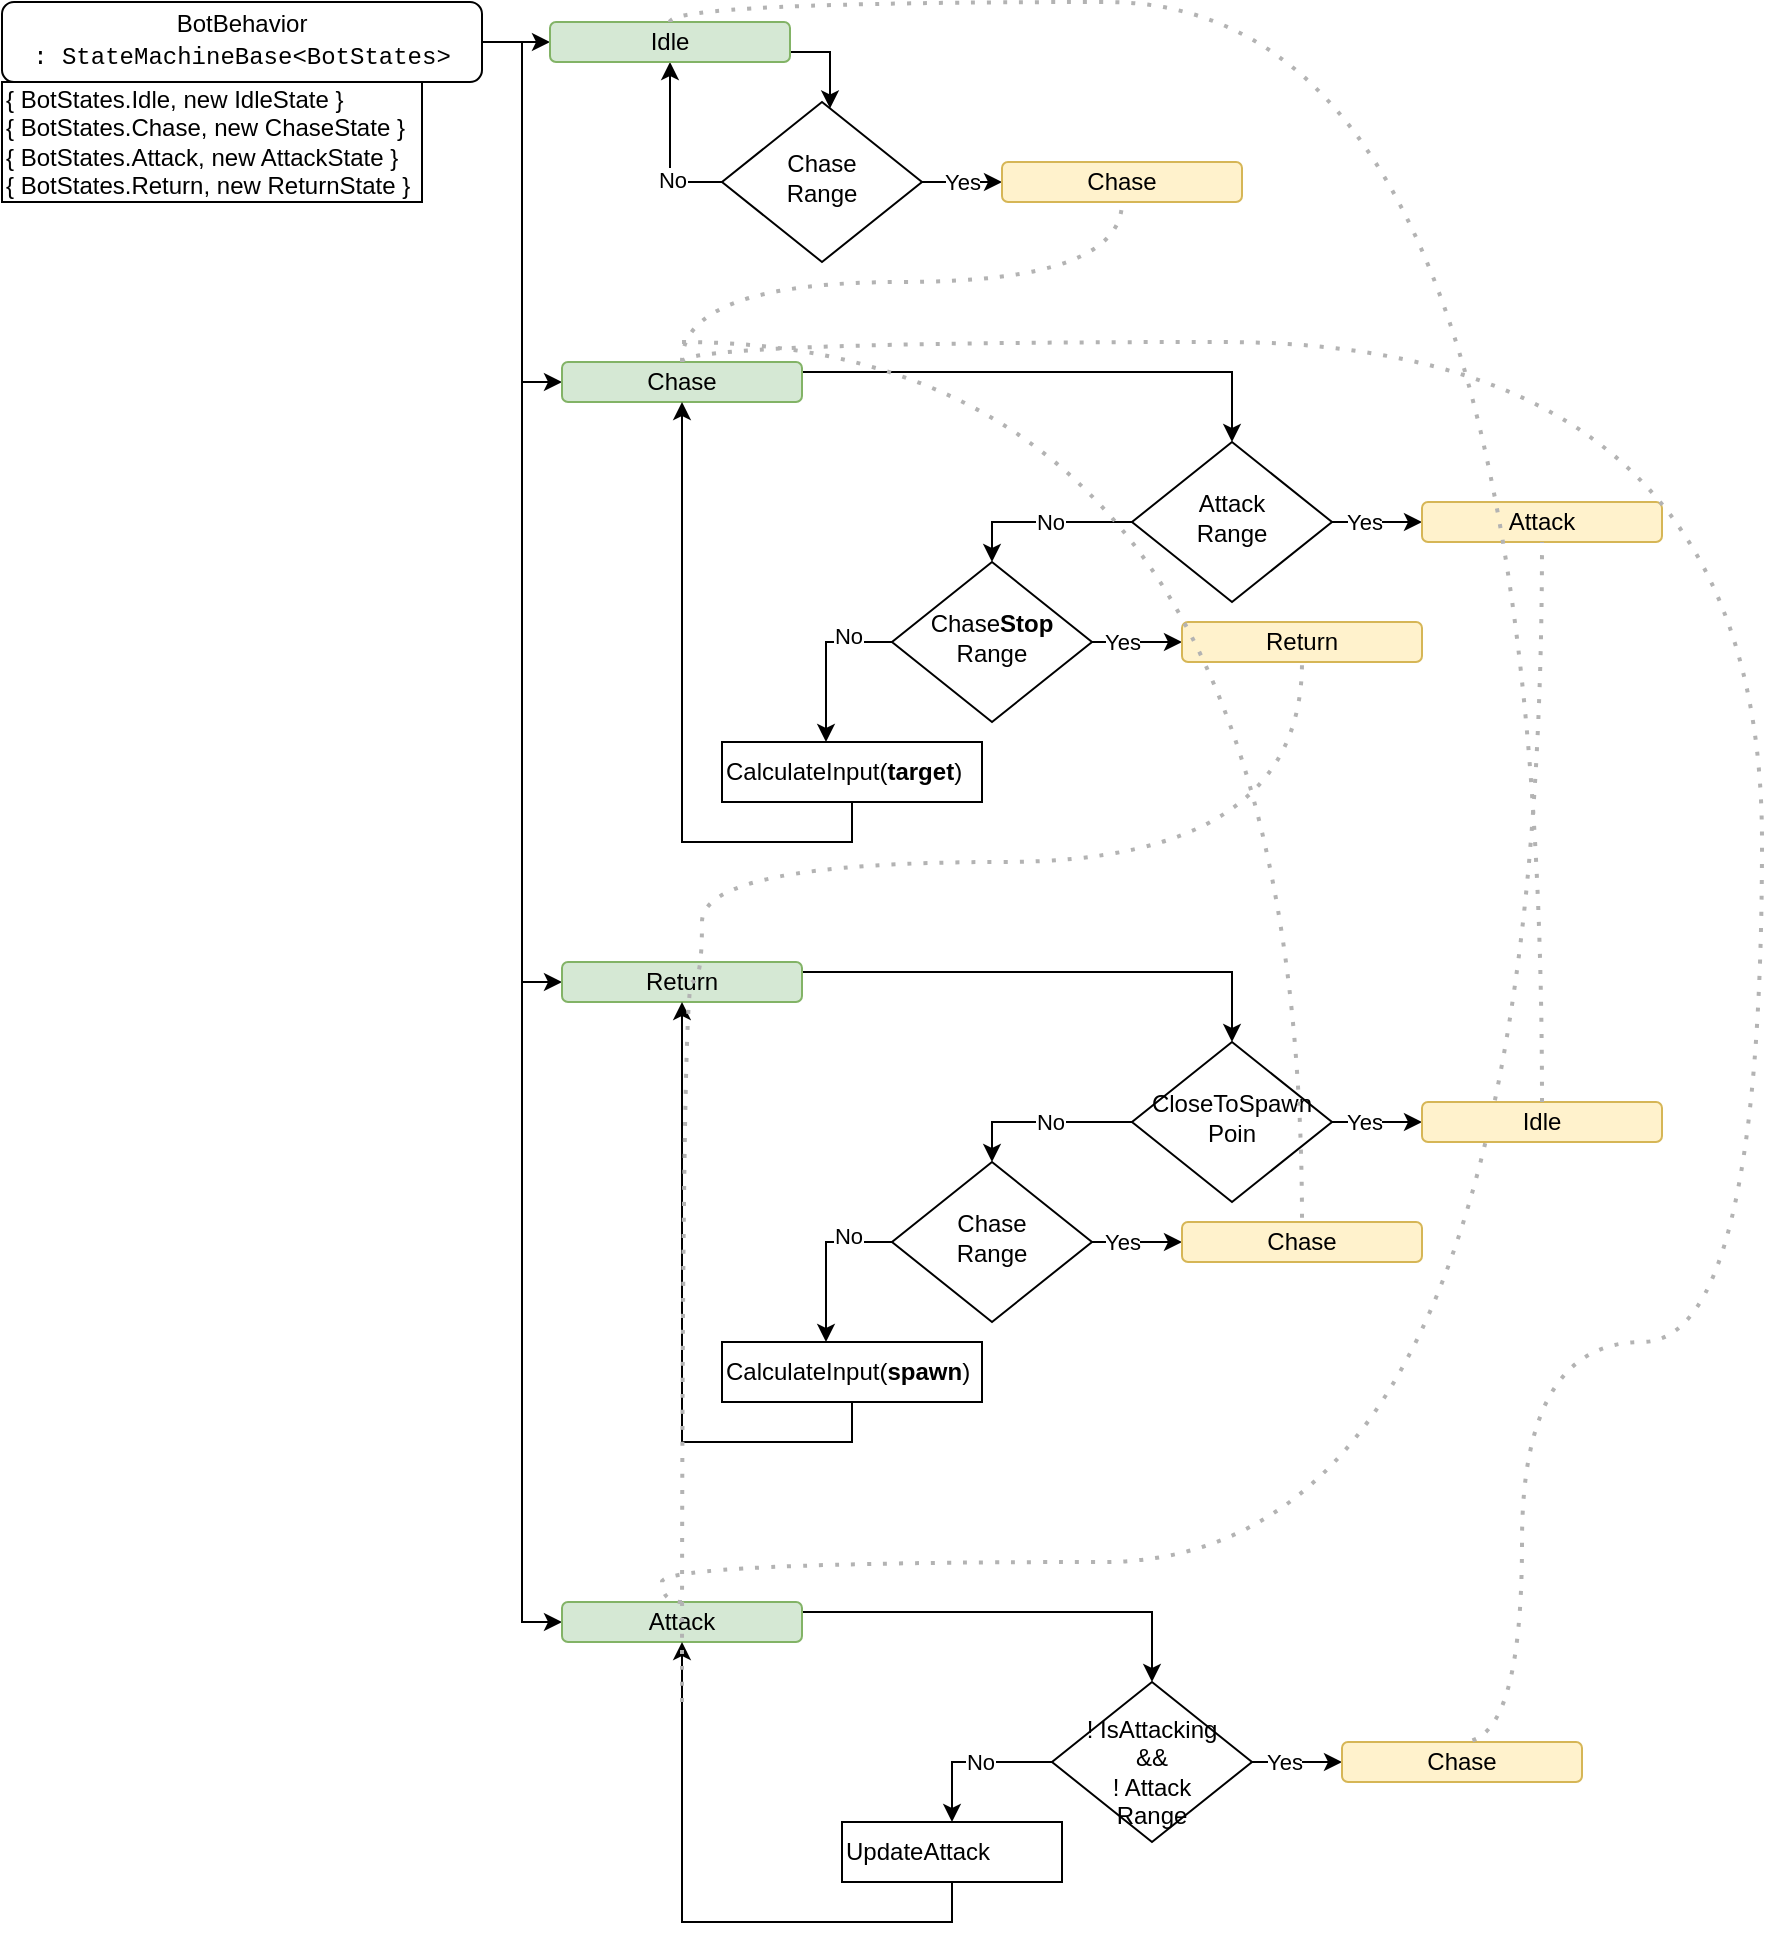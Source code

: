 <mxfile version="24.6.4" type="device">
  <diagram id="C5RBs43oDa-KdzZeNtuy" name="Page-1">
    <mxGraphModel dx="1405" dy="808" grid="1" gridSize="10" guides="1" tooltips="1" connect="1" arrows="1" fold="1" page="1" pageScale="1" pageWidth="827" pageHeight="1169" math="0" shadow="0">
      <root>
        <mxCell id="WIyWlLk6GJQsqaUBKTNV-0" />
        <mxCell id="WIyWlLk6GJQsqaUBKTNV-1" parent="WIyWlLk6GJQsqaUBKTNV-0" />
        <mxCell id="lwHccidv2fWYTVkOevZk-1" value="" style="edgeStyle=orthogonalEdgeStyle;rounded=0;orthogonalLoop=1;jettySize=auto;html=1;" edge="1" parent="WIyWlLk6GJQsqaUBKTNV-1" source="WIyWlLk6GJQsqaUBKTNV-3" target="lwHccidv2fWYTVkOevZk-0">
          <mxGeometry relative="1" as="geometry" />
        </mxCell>
        <mxCell id="lwHccidv2fWYTVkOevZk-28" style="edgeStyle=orthogonalEdgeStyle;rounded=0;orthogonalLoop=1;jettySize=auto;html=1;entryX=0;entryY=0.5;entryDx=0;entryDy=0;" edge="1" parent="WIyWlLk6GJQsqaUBKTNV-1" source="WIyWlLk6GJQsqaUBKTNV-3" target="lwHccidv2fWYTVkOevZk-19">
          <mxGeometry relative="1" as="geometry" />
        </mxCell>
        <mxCell id="lwHccidv2fWYTVkOevZk-54" style="edgeStyle=orthogonalEdgeStyle;rounded=0;orthogonalLoop=1;jettySize=auto;html=1;entryX=0;entryY=0.5;entryDx=0;entryDy=0;" edge="1" parent="WIyWlLk6GJQsqaUBKTNV-1" source="WIyWlLk6GJQsqaUBKTNV-3" target="lwHccidv2fWYTVkOevZk-39">
          <mxGeometry relative="1" as="geometry" />
        </mxCell>
        <mxCell id="lwHccidv2fWYTVkOevZk-77" style="edgeStyle=orthogonalEdgeStyle;rounded=0;orthogonalLoop=1;jettySize=auto;html=1;entryX=0;entryY=0.5;entryDx=0;entryDy=0;" edge="1" parent="WIyWlLk6GJQsqaUBKTNV-1" source="WIyWlLk6GJQsqaUBKTNV-3" target="lwHccidv2fWYTVkOevZk-60">
          <mxGeometry relative="1" as="geometry" />
        </mxCell>
        <mxCell id="WIyWlLk6GJQsqaUBKTNV-3" value="BotBehavior&lt;br&gt;&lt;div style=&quot;font-family: Menlo, Monaco, &amp;quot;Courier New&amp;quot;, monospace; line-height: 18px; white-space: pre;&quot;&gt;: StateMachineBase&amp;lt;BotStates&amp;gt;&lt;/div&gt;" style="rounded=1;whiteSpace=wrap;html=1;fontSize=12;glass=0;strokeWidth=1;shadow=0;" parent="WIyWlLk6GJQsqaUBKTNV-1" vertex="1">
          <mxGeometry x="20" y="30" width="240" height="40" as="geometry" />
        </mxCell>
        <mxCell id="lwHccidv2fWYTVkOevZk-6" style="edgeStyle=orthogonalEdgeStyle;rounded=0;orthogonalLoop=1;jettySize=auto;html=1;entryX=0.5;entryY=1;entryDx=0;entryDy=0;exitX=0;exitY=0.5;exitDx=0;exitDy=0;" edge="1" parent="WIyWlLk6GJQsqaUBKTNV-1" source="WIyWlLk6GJQsqaUBKTNV-6" target="lwHccidv2fWYTVkOevZk-0">
          <mxGeometry relative="1" as="geometry" />
        </mxCell>
        <mxCell id="lwHccidv2fWYTVkOevZk-7" value="No" style="edgeLabel;html=1;align=center;verticalAlign=middle;resizable=0;points=[];" vertex="1" connectable="0" parent="lwHccidv2fWYTVkOevZk-6">
          <mxGeometry x="-0.415" y="-1" relative="1" as="geometry">
            <mxPoint as="offset" />
          </mxGeometry>
        </mxCell>
        <mxCell id="lwHccidv2fWYTVkOevZk-9" value="Yes" style="edgeStyle=orthogonalEdgeStyle;rounded=0;orthogonalLoop=1;jettySize=auto;html=1;entryX=0;entryY=0.5;entryDx=0;entryDy=0;" edge="1" parent="WIyWlLk6GJQsqaUBKTNV-1" source="WIyWlLk6GJQsqaUBKTNV-6" target="lwHccidv2fWYTVkOevZk-8">
          <mxGeometry relative="1" as="geometry" />
        </mxCell>
        <mxCell id="WIyWlLk6GJQsqaUBKTNV-6" value="Chase&lt;div&gt;Range&lt;/div&gt;" style="rhombus;whiteSpace=wrap;html=1;shadow=0;fontFamily=Helvetica;fontSize=12;align=center;strokeWidth=1;spacing=6;spacingTop=-4;" parent="WIyWlLk6GJQsqaUBKTNV-1" vertex="1">
          <mxGeometry x="380" y="80" width="100" height="80" as="geometry" />
        </mxCell>
        <mxCell id="lwHccidv2fWYTVkOevZk-5" style="edgeStyle=orthogonalEdgeStyle;rounded=0;orthogonalLoop=1;jettySize=auto;html=1;exitX=1;exitY=0.75;exitDx=0;exitDy=0;" edge="1" parent="WIyWlLk6GJQsqaUBKTNV-1" source="lwHccidv2fWYTVkOevZk-0" target="WIyWlLk6GJQsqaUBKTNV-6">
          <mxGeometry relative="1" as="geometry">
            <Array as="points">
              <mxPoint x="434" y="55" />
            </Array>
          </mxGeometry>
        </mxCell>
        <mxCell id="lwHccidv2fWYTVkOevZk-0" value="&lt;div&gt;Idle&lt;/div&gt;" style="rounded=1;whiteSpace=wrap;html=1;glass=0;strokeWidth=1;shadow=0;fillColor=#d5e8d4;strokeColor=#82b366;" vertex="1" parent="WIyWlLk6GJQsqaUBKTNV-1">
          <mxGeometry x="294" y="40" width="120" height="20" as="geometry" />
        </mxCell>
        <mxCell id="lwHccidv2fWYTVkOevZk-2" value="&lt;div&gt;{ BotStates.Idle, new IdleState }&lt;/div&gt;&lt;div&gt;{ BotStates.Chase, new ChaseState }&lt;/div&gt;&lt;div&gt;{ BotStates.Attack, new AttackState }&lt;/div&gt;&lt;div style=&quot;&quot;&gt;{ BotStates.Return, new ReturnState }&lt;/div&gt;" style="rounded=0;whiteSpace=wrap;html=1;align=left;" vertex="1" parent="WIyWlLk6GJQsqaUBKTNV-1">
          <mxGeometry x="20" y="70" width="210" height="60" as="geometry" />
        </mxCell>
        <mxCell id="lwHccidv2fWYTVkOevZk-8" value="&lt;div&gt;Chase&lt;/div&gt;" style="rounded=1;whiteSpace=wrap;html=1;glass=0;strokeWidth=1;shadow=0;fillColor=#fff2cc;strokeColor=#d6b656;" vertex="1" parent="WIyWlLk6GJQsqaUBKTNV-1">
          <mxGeometry x="520" y="110" width="120" height="20" as="geometry" />
        </mxCell>
        <mxCell id="lwHccidv2fWYTVkOevZk-18" style="edgeStyle=orthogonalEdgeStyle;rounded=0;orthogonalLoop=1;jettySize=auto;html=1;entryX=0.5;entryY=0;entryDx=0;entryDy=0;exitX=1;exitY=0.25;exitDx=0;exitDy=0;" edge="1" parent="WIyWlLk6GJQsqaUBKTNV-1" source="lwHccidv2fWYTVkOevZk-19" target="lwHccidv2fWYTVkOevZk-22">
          <mxGeometry relative="1" as="geometry" />
        </mxCell>
        <mxCell id="lwHccidv2fWYTVkOevZk-19" value="&lt;div&gt;Chase&lt;/div&gt;" style="rounded=1;whiteSpace=wrap;html=1;glass=0;strokeWidth=1;shadow=0;fillColor=#d5e8d4;strokeColor=#82b366;" vertex="1" parent="WIyWlLk6GJQsqaUBKTNV-1">
          <mxGeometry x="300" y="210" width="120" height="20" as="geometry" />
        </mxCell>
        <mxCell id="lwHccidv2fWYTVkOevZk-20" value="" style="edgeStyle=orthogonalEdgeStyle;rounded=0;orthogonalLoop=1;jettySize=auto;html=1;exitX=0;exitY=0.5;exitDx=0;exitDy=0;entryX=0.5;entryY=0;entryDx=0;entryDy=0;" edge="1" parent="WIyWlLk6GJQsqaUBKTNV-1" source="lwHccidv2fWYTVkOevZk-22" target="lwHccidv2fWYTVkOevZk-24">
          <mxGeometry relative="1" as="geometry">
            <mxPoint x="565" y="290" as="sourcePoint" />
          </mxGeometry>
        </mxCell>
        <mxCell id="lwHccidv2fWYTVkOevZk-21" value="No" style="edgeLabel;html=1;align=center;verticalAlign=middle;resizable=0;points=[];" vertex="1" connectable="0" parent="lwHccidv2fWYTVkOevZk-20">
          <mxGeometry x="-0.086" relative="1" as="geometry">
            <mxPoint as="offset" />
          </mxGeometry>
        </mxCell>
        <mxCell id="lwHccidv2fWYTVkOevZk-30" style="edgeStyle=orthogonalEdgeStyle;rounded=0;orthogonalLoop=1;jettySize=auto;html=1;" edge="1" parent="WIyWlLk6GJQsqaUBKTNV-1" source="lwHccidv2fWYTVkOevZk-22" target="lwHccidv2fWYTVkOevZk-31">
          <mxGeometry relative="1" as="geometry">
            <mxPoint x="750" y="290" as="targetPoint" />
          </mxGeometry>
        </mxCell>
        <mxCell id="lwHccidv2fWYTVkOevZk-35" value="Yes" style="edgeLabel;html=1;align=center;verticalAlign=middle;resizable=0;points=[];" vertex="1" connectable="0" parent="lwHccidv2fWYTVkOevZk-30">
          <mxGeometry x="-0.289" relative="1" as="geometry">
            <mxPoint as="offset" />
          </mxGeometry>
        </mxCell>
        <mxCell id="lwHccidv2fWYTVkOevZk-22" value="Attack&lt;div&gt;Range&lt;/div&gt;" style="rhombus;whiteSpace=wrap;html=1;shadow=0;fontFamily=Helvetica;fontSize=12;align=center;strokeWidth=1;spacing=6;spacingTop=-4;" vertex="1" parent="WIyWlLk6GJQsqaUBKTNV-1">
          <mxGeometry x="585" y="250" width="100" height="80" as="geometry" />
        </mxCell>
        <mxCell id="lwHccidv2fWYTVkOevZk-23" style="edgeStyle=orthogonalEdgeStyle;rounded=0;orthogonalLoop=1;jettySize=auto;html=1;exitX=0;exitY=0.5;exitDx=0;exitDy=0;entryX=0.4;entryY=0;entryDx=0;entryDy=0;entryPerimeter=0;" edge="1" parent="WIyWlLk6GJQsqaUBKTNV-1" source="lwHccidv2fWYTVkOevZk-24" target="lwHccidv2fWYTVkOevZk-25">
          <mxGeometry relative="1" as="geometry">
            <mxPoint x="420" y="370" as="targetPoint" />
          </mxGeometry>
        </mxCell>
        <mxCell id="lwHccidv2fWYTVkOevZk-34" value="No" style="edgeLabel;html=1;align=center;verticalAlign=middle;resizable=0;points=[];" vertex="1" connectable="0" parent="lwHccidv2fWYTVkOevZk-23">
          <mxGeometry x="-0.472" y="-3" relative="1" as="geometry">
            <mxPoint as="offset" />
          </mxGeometry>
        </mxCell>
        <mxCell id="lwHccidv2fWYTVkOevZk-33" style="edgeStyle=orthogonalEdgeStyle;rounded=0;orthogonalLoop=1;jettySize=auto;html=1;entryX=0;entryY=0.5;entryDx=0;entryDy=0;" edge="1" parent="WIyWlLk6GJQsqaUBKTNV-1" source="lwHccidv2fWYTVkOevZk-24" target="lwHccidv2fWYTVkOevZk-32">
          <mxGeometry relative="1" as="geometry" />
        </mxCell>
        <mxCell id="lwHccidv2fWYTVkOevZk-37" value="Yes" style="edgeLabel;html=1;align=center;verticalAlign=middle;resizable=0;points=[];" vertex="1" connectable="0" parent="lwHccidv2fWYTVkOevZk-33">
          <mxGeometry x="-0.333" relative="1" as="geometry">
            <mxPoint as="offset" />
          </mxGeometry>
        </mxCell>
        <mxCell id="lwHccidv2fWYTVkOevZk-24" value="Chase&lt;b&gt;Stop&lt;/b&gt;&lt;br&gt;Range" style="rhombus;whiteSpace=wrap;html=1;shadow=0;fontFamily=Helvetica;fontSize=12;align=center;strokeWidth=1;spacing=6;spacingTop=-4;" vertex="1" parent="WIyWlLk6GJQsqaUBKTNV-1">
          <mxGeometry x="465" y="310" width="100" height="80" as="geometry" />
        </mxCell>
        <mxCell id="lwHccidv2fWYTVkOevZk-29" style="edgeStyle=orthogonalEdgeStyle;rounded=0;orthogonalLoop=1;jettySize=auto;html=1;entryX=0.5;entryY=1;entryDx=0;entryDy=0;exitX=0.5;exitY=1;exitDx=0;exitDy=0;" edge="1" parent="WIyWlLk6GJQsqaUBKTNV-1" source="lwHccidv2fWYTVkOevZk-25" target="lwHccidv2fWYTVkOevZk-19">
          <mxGeometry relative="1" as="geometry" />
        </mxCell>
        <mxCell id="lwHccidv2fWYTVkOevZk-25" value="&lt;div&gt;CalculateInput(&lt;b&gt;target&lt;/b&gt;)&lt;/div&gt;" style="rounded=0;whiteSpace=wrap;html=1;align=left;" vertex="1" parent="WIyWlLk6GJQsqaUBKTNV-1">
          <mxGeometry x="380" y="400" width="130" height="30" as="geometry" />
        </mxCell>
        <mxCell id="lwHccidv2fWYTVkOevZk-26" value="" style="endArrow=none;dashed=1;html=1;dashPattern=1 3;strokeWidth=2;rounded=0;entryX=0.5;entryY=1;entryDx=0;entryDy=0;exitX=0.5;exitY=0;exitDx=0;exitDy=0;strokeColor=#B3B3B3;edgeStyle=orthogonalEdgeStyle;curved=1;" edge="1" parent="WIyWlLk6GJQsqaUBKTNV-1" source="lwHccidv2fWYTVkOevZk-19" target="lwHccidv2fWYTVkOevZk-8">
          <mxGeometry width="50" height="50" relative="1" as="geometry">
            <mxPoint x="540" y="350" as="sourcePoint" />
            <mxPoint x="590" y="300" as="targetPoint" />
          </mxGeometry>
        </mxCell>
        <mxCell id="lwHccidv2fWYTVkOevZk-31" value="Attack" style="rounded=1;whiteSpace=wrap;html=1;fillColor=#fff2cc;strokeColor=#d6b656;" vertex="1" parent="WIyWlLk6GJQsqaUBKTNV-1">
          <mxGeometry x="730" y="280" width="120" height="20" as="geometry" />
        </mxCell>
        <mxCell id="lwHccidv2fWYTVkOevZk-32" value="Return" style="rounded=1;whiteSpace=wrap;html=1;fillColor=#fff2cc;strokeColor=#d6b656;" vertex="1" parent="WIyWlLk6GJQsqaUBKTNV-1">
          <mxGeometry x="610" y="340" width="120" height="20" as="geometry" />
        </mxCell>
        <mxCell id="lwHccidv2fWYTVkOevZk-38" style="edgeStyle=orthogonalEdgeStyle;rounded=0;orthogonalLoop=1;jettySize=auto;html=1;entryX=0.5;entryY=0;entryDx=0;entryDy=0;exitX=1;exitY=0.25;exitDx=0;exitDy=0;" edge="1" source="lwHccidv2fWYTVkOevZk-39" target="lwHccidv2fWYTVkOevZk-44" parent="WIyWlLk6GJQsqaUBKTNV-1">
          <mxGeometry relative="1" as="geometry" />
        </mxCell>
        <mxCell id="lwHccidv2fWYTVkOevZk-39" value="&lt;div&gt;Attack&lt;/div&gt;" style="rounded=1;whiteSpace=wrap;html=1;glass=0;strokeWidth=1;shadow=0;fillColor=#d5e8d4;strokeColor=#82b366;" vertex="1" parent="WIyWlLk6GJQsqaUBKTNV-1">
          <mxGeometry x="300" y="830" width="120" height="20" as="geometry" />
        </mxCell>
        <mxCell id="lwHccidv2fWYTVkOevZk-40" value="" style="edgeStyle=orthogonalEdgeStyle;rounded=0;orthogonalLoop=1;jettySize=auto;html=1;exitX=0;exitY=0.5;exitDx=0;exitDy=0;entryX=0.5;entryY=0;entryDx=0;entryDy=0;" edge="1" source="lwHccidv2fWYTVkOevZk-44" target="lwHccidv2fWYTVkOevZk-57" parent="WIyWlLk6GJQsqaUBKTNV-1">
          <mxGeometry relative="1" as="geometry">
            <mxPoint x="525" y="910" as="sourcePoint" />
          </mxGeometry>
        </mxCell>
        <mxCell id="lwHccidv2fWYTVkOevZk-41" value="No" style="edgeLabel;html=1;align=center;verticalAlign=middle;resizable=0;points=[];" vertex="1" connectable="0" parent="lwHccidv2fWYTVkOevZk-40">
          <mxGeometry x="-0.086" relative="1" as="geometry">
            <mxPoint as="offset" />
          </mxGeometry>
        </mxCell>
        <mxCell id="lwHccidv2fWYTVkOevZk-42" style="edgeStyle=orthogonalEdgeStyle;rounded=0;orthogonalLoop=1;jettySize=auto;html=1;" edge="1" source="lwHccidv2fWYTVkOevZk-44" target="lwHccidv2fWYTVkOevZk-53" parent="WIyWlLk6GJQsqaUBKTNV-1">
          <mxGeometry relative="1" as="geometry">
            <mxPoint x="690" y="910" as="targetPoint" />
          </mxGeometry>
        </mxCell>
        <mxCell id="lwHccidv2fWYTVkOevZk-43" value="Yes" style="edgeLabel;html=1;align=center;verticalAlign=middle;resizable=0;points=[];" vertex="1" connectable="0" parent="lwHccidv2fWYTVkOevZk-42">
          <mxGeometry x="-0.289" relative="1" as="geometry">
            <mxPoint as="offset" />
          </mxGeometry>
        </mxCell>
        <mxCell id="lwHccidv2fWYTVkOevZk-44" value="&lt;br&gt;! IsAttacking&lt;br&gt;&amp;amp;&amp;amp;&lt;br&gt;! Attack&lt;div&gt;Range&lt;/div&gt;" style="rhombus;whiteSpace=wrap;html=1;shadow=0;fontFamily=Helvetica;fontSize=12;align=center;strokeWidth=1;spacing=6;spacingTop=-4;" vertex="1" parent="WIyWlLk6GJQsqaUBKTNV-1">
          <mxGeometry x="545" y="870" width="100" height="80" as="geometry" />
        </mxCell>
        <mxCell id="lwHccidv2fWYTVkOevZk-50" style="edgeStyle=orthogonalEdgeStyle;rounded=0;orthogonalLoop=1;jettySize=auto;html=1;entryX=0.5;entryY=1;entryDx=0;entryDy=0;exitX=0.5;exitY=1;exitDx=0;exitDy=0;" edge="1" source="lwHccidv2fWYTVkOevZk-57" target="lwHccidv2fWYTVkOevZk-39" parent="WIyWlLk6GJQsqaUBKTNV-1">
          <mxGeometry relative="1" as="geometry">
            <mxPoint x="435" y="1050" as="sourcePoint" />
          </mxGeometry>
        </mxCell>
        <mxCell id="lwHccidv2fWYTVkOevZk-53" value="Chase" style="rounded=1;whiteSpace=wrap;html=1;fillColor=#fff2cc;strokeColor=#d6b656;" vertex="1" parent="WIyWlLk6GJQsqaUBKTNV-1">
          <mxGeometry x="690" y="900" width="120" height="20" as="geometry" />
        </mxCell>
        <mxCell id="lwHccidv2fWYTVkOevZk-56" value="" style="endArrow=none;dashed=1;html=1;dashPattern=1 3;strokeWidth=2;rounded=0;entryX=0.5;entryY=1;entryDx=0;entryDy=0;exitX=0.5;exitY=0;exitDx=0;exitDy=0;strokeColor=#B3B3B3;edgeStyle=orthogonalEdgeStyle;curved=1;" edge="1" parent="WIyWlLk6GJQsqaUBKTNV-1" source="lwHccidv2fWYTVkOevZk-39" target="lwHccidv2fWYTVkOevZk-31">
          <mxGeometry width="50" height="50" relative="1" as="geometry">
            <mxPoint x="370" y="220" as="sourcePoint" />
            <mxPoint x="590" y="140" as="targetPoint" />
            <Array as="points">
              <mxPoint x="350" y="810" />
              <mxPoint x="790" y="810" />
            </Array>
          </mxGeometry>
        </mxCell>
        <mxCell id="lwHccidv2fWYTVkOevZk-57" value="&lt;div&gt;UpdateAttack&lt;/div&gt;" style="rounded=0;whiteSpace=wrap;html=1;align=left;" vertex="1" parent="WIyWlLk6GJQsqaUBKTNV-1">
          <mxGeometry x="440" y="940" width="110" height="30" as="geometry" />
        </mxCell>
        <mxCell id="lwHccidv2fWYTVkOevZk-58" value="" style="endArrow=none;dashed=1;html=1;dashPattern=1 3;strokeWidth=2;rounded=0;entryX=0.5;entryY=0;entryDx=0;entryDy=0;exitX=0.5;exitY=0;exitDx=0;exitDy=0;strokeColor=#B3B3B3;edgeStyle=orthogonalEdgeStyle;curved=1;" edge="1" parent="WIyWlLk6GJQsqaUBKTNV-1" source="lwHccidv2fWYTVkOevZk-19" target="lwHccidv2fWYTVkOevZk-53">
          <mxGeometry width="50" height="50" relative="1" as="geometry">
            <mxPoint x="370" y="520" as="sourcePoint" />
            <mxPoint x="800" y="310" as="targetPoint" />
            <Array as="points">
              <mxPoint x="360" y="200" />
              <mxPoint x="900" y="200" />
              <mxPoint x="900" y="700" />
              <mxPoint x="780" y="700" />
            </Array>
          </mxGeometry>
        </mxCell>
        <mxCell id="lwHccidv2fWYTVkOevZk-59" style="edgeStyle=orthogonalEdgeStyle;rounded=0;orthogonalLoop=1;jettySize=auto;html=1;entryX=0.5;entryY=0;entryDx=0;entryDy=0;exitX=1;exitY=0.25;exitDx=0;exitDy=0;" edge="1" source="lwHccidv2fWYTVkOevZk-60" target="lwHccidv2fWYTVkOevZk-65" parent="WIyWlLk6GJQsqaUBKTNV-1">
          <mxGeometry relative="1" as="geometry" />
        </mxCell>
        <mxCell id="lwHccidv2fWYTVkOevZk-60" value="&lt;div&gt;Return&lt;/div&gt;" style="rounded=1;whiteSpace=wrap;html=1;glass=0;strokeWidth=1;shadow=0;fillColor=#d5e8d4;strokeColor=#82b366;" vertex="1" parent="WIyWlLk6GJQsqaUBKTNV-1">
          <mxGeometry x="300" y="510" width="120" height="20" as="geometry" />
        </mxCell>
        <mxCell id="lwHccidv2fWYTVkOevZk-61" value="" style="edgeStyle=orthogonalEdgeStyle;rounded=0;orthogonalLoop=1;jettySize=auto;html=1;exitX=0;exitY=0.5;exitDx=0;exitDy=0;entryX=0.5;entryY=0;entryDx=0;entryDy=0;" edge="1" source="lwHccidv2fWYTVkOevZk-65" target="lwHccidv2fWYTVkOevZk-70" parent="WIyWlLk6GJQsqaUBKTNV-1">
          <mxGeometry relative="1" as="geometry">
            <mxPoint x="565" y="590" as="sourcePoint" />
          </mxGeometry>
        </mxCell>
        <mxCell id="lwHccidv2fWYTVkOevZk-62" value="No" style="edgeLabel;html=1;align=center;verticalAlign=middle;resizable=0;points=[];" vertex="1" connectable="0" parent="lwHccidv2fWYTVkOevZk-61">
          <mxGeometry x="-0.086" relative="1" as="geometry">
            <mxPoint as="offset" />
          </mxGeometry>
        </mxCell>
        <mxCell id="lwHccidv2fWYTVkOevZk-63" style="edgeStyle=orthogonalEdgeStyle;rounded=0;orthogonalLoop=1;jettySize=auto;html=1;" edge="1" source="lwHccidv2fWYTVkOevZk-65" target="lwHccidv2fWYTVkOevZk-73" parent="WIyWlLk6GJQsqaUBKTNV-1">
          <mxGeometry relative="1" as="geometry">
            <mxPoint x="750" y="590" as="targetPoint" />
          </mxGeometry>
        </mxCell>
        <mxCell id="lwHccidv2fWYTVkOevZk-64" value="Yes" style="edgeLabel;html=1;align=center;verticalAlign=middle;resizable=0;points=[];" vertex="1" connectable="0" parent="lwHccidv2fWYTVkOevZk-63">
          <mxGeometry x="-0.289" relative="1" as="geometry">
            <mxPoint as="offset" />
          </mxGeometry>
        </mxCell>
        <mxCell id="lwHccidv2fWYTVkOevZk-65" value="CloseToSpawn&lt;div&gt;Poin&lt;/div&gt;" style="rhombus;whiteSpace=wrap;html=1;shadow=0;fontFamily=Helvetica;fontSize=12;align=center;strokeWidth=1;spacing=6;spacingTop=-4;" vertex="1" parent="WIyWlLk6GJQsqaUBKTNV-1">
          <mxGeometry x="585" y="550" width="100" height="80" as="geometry" />
        </mxCell>
        <mxCell id="lwHccidv2fWYTVkOevZk-66" style="edgeStyle=orthogonalEdgeStyle;rounded=0;orthogonalLoop=1;jettySize=auto;html=1;exitX=0;exitY=0.5;exitDx=0;exitDy=0;entryX=0.4;entryY=0;entryDx=0;entryDy=0;entryPerimeter=0;" edge="1" source="lwHccidv2fWYTVkOevZk-70" target="lwHccidv2fWYTVkOevZk-72" parent="WIyWlLk6GJQsqaUBKTNV-1">
          <mxGeometry relative="1" as="geometry">
            <mxPoint x="420" y="670" as="targetPoint" />
          </mxGeometry>
        </mxCell>
        <mxCell id="lwHccidv2fWYTVkOevZk-67" value="No" style="edgeLabel;html=1;align=center;verticalAlign=middle;resizable=0;points=[];" vertex="1" connectable="0" parent="lwHccidv2fWYTVkOevZk-66">
          <mxGeometry x="-0.472" y="-3" relative="1" as="geometry">
            <mxPoint as="offset" />
          </mxGeometry>
        </mxCell>
        <mxCell id="lwHccidv2fWYTVkOevZk-68" style="edgeStyle=orthogonalEdgeStyle;rounded=0;orthogonalLoop=1;jettySize=auto;html=1;entryX=0;entryY=0.5;entryDx=0;entryDy=0;" edge="1" source="lwHccidv2fWYTVkOevZk-70" target="lwHccidv2fWYTVkOevZk-74" parent="WIyWlLk6GJQsqaUBKTNV-1">
          <mxGeometry relative="1" as="geometry" />
        </mxCell>
        <mxCell id="lwHccidv2fWYTVkOevZk-69" value="Yes" style="edgeLabel;html=1;align=center;verticalAlign=middle;resizable=0;points=[];" vertex="1" connectable="0" parent="lwHccidv2fWYTVkOevZk-68">
          <mxGeometry x="-0.333" relative="1" as="geometry">
            <mxPoint as="offset" />
          </mxGeometry>
        </mxCell>
        <mxCell id="lwHccidv2fWYTVkOevZk-70" value="Chase&lt;br&gt;Range" style="rhombus;whiteSpace=wrap;html=1;shadow=0;fontFamily=Helvetica;fontSize=12;align=center;strokeWidth=1;spacing=6;spacingTop=-4;" vertex="1" parent="WIyWlLk6GJQsqaUBKTNV-1">
          <mxGeometry x="465" y="610" width="100" height="80" as="geometry" />
        </mxCell>
        <mxCell id="lwHccidv2fWYTVkOevZk-71" style="edgeStyle=orthogonalEdgeStyle;rounded=0;orthogonalLoop=1;jettySize=auto;html=1;entryX=0.5;entryY=1;entryDx=0;entryDy=0;exitX=0.5;exitY=1;exitDx=0;exitDy=0;" edge="1" source="lwHccidv2fWYTVkOevZk-72" target="lwHccidv2fWYTVkOevZk-60" parent="WIyWlLk6GJQsqaUBKTNV-1">
          <mxGeometry relative="1" as="geometry" />
        </mxCell>
        <mxCell id="lwHccidv2fWYTVkOevZk-72" value="&lt;div&gt;CalculateInput(&lt;b&gt;spawn&lt;/b&gt;)&lt;/div&gt;" style="rounded=0;whiteSpace=wrap;html=1;align=left;" vertex="1" parent="WIyWlLk6GJQsqaUBKTNV-1">
          <mxGeometry x="380" y="700" width="130" height="30" as="geometry" />
        </mxCell>
        <mxCell id="lwHccidv2fWYTVkOevZk-73" value="Idle" style="rounded=1;whiteSpace=wrap;html=1;fillColor=#fff2cc;strokeColor=#d6b656;" vertex="1" parent="WIyWlLk6GJQsqaUBKTNV-1">
          <mxGeometry x="730" y="580" width="120" height="20" as="geometry" />
        </mxCell>
        <mxCell id="lwHccidv2fWYTVkOevZk-74" value="Chase" style="rounded=1;whiteSpace=wrap;html=1;fillColor=#fff2cc;strokeColor=#d6b656;" vertex="1" parent="WIyWlLk6GJQsqaUBKTNV-1">
          <mxGeometry x="610" y="640" width="120" height="20" as="geometry" />
        </mxCell>
        <mxCell id="lwHccidv2fWYTVkOevZk-75" value="" style="endArrow=none;dashed=1;html=1;dashPattern=1 3;strokeWidth=2;rounded=0;entryX=0.5;entryY=1;entryDx=0;entryDy=0;exitX=0.5;exitY=0;exitDx=0;exitDy=0;strokeColor=#B3B3B3;edgeStyle=orthogonalEdgeStyle;curved=1;" edge="1" parent="WIyWlLk6GJQsqaUBKTNV-1" target="lwHccidv2fWYTVkOevZk-32">
          <mxGeometry width="50" height="50" relative="1" as="geometry">
            <mxPoint x="360" y="880" as="sourcePoint" />
            <mxPoint x="800" y="310" as="targetPoint" />
            <Array as="points">
              <mxPoint x="360" y="520" />
              <mxPoint x="370" y="520" />
              <mxPoint x="370" y="460" />
              <mxPoint x="670" y="460" />
            </Array>
          </mxGeometry>
        </mxCell>
        <mxCell id="lwHccidv2fWYTVkOevZk-78" value="" style="endArrow=none;dashed=1;html=1;dashPattern=1 3;strokeWidth=2;rounded=0;strokeColor=#B3B3B3;edgeStyle=orthogonalEdgeStyle;curved=1;" edge="1" parent="WIyWlLk6GJQsqaUBKTNV-1" target="lwHccidv2fWYTVkOevZk-74">
          <mxGeometry width="50" height="50" relative="1" as="geometry">
            <mxPoint x="360" y="200" as="sourcePoint" />
            <mxPoint x="590" y="140" as="targetPoint" />
          </mxGeometry>
        </mxCell>
        <mxCell id="lwHccidv2fWYTVkOevZk-79" value="" style="endArrow=none;dashed=1;html=1;dashPattern=1 3;strokeWidth=2;rounded=0;entryX=0.5;entryY=0;entryDx=0;entryDy=0;exitX=0.5;exitY=0;exitDx=0;exitDy=0;strokeColor=#B3B3B3;edgeStyle=orthogonalEdgeStyle;curved=1;" edge="1" parent="WIyWlLk6GJQsqaUBKTNV-1" source="lwHccidv2fWYTVkOevZk-73" target="lwHccidv2fWYTVkOevZk-0">
          <mxGeometry width="50" height="50" relative="1" as="geometry">
            <mxPoint x="370" y="220" as="sourcePoint" />
            <mxPoint x="590" y="140" as="targetPoint" />
          </mxGeometry>
        </mxCell>
      </root>
    </mxGraphModel>
  </diagram>
</mxfile>
